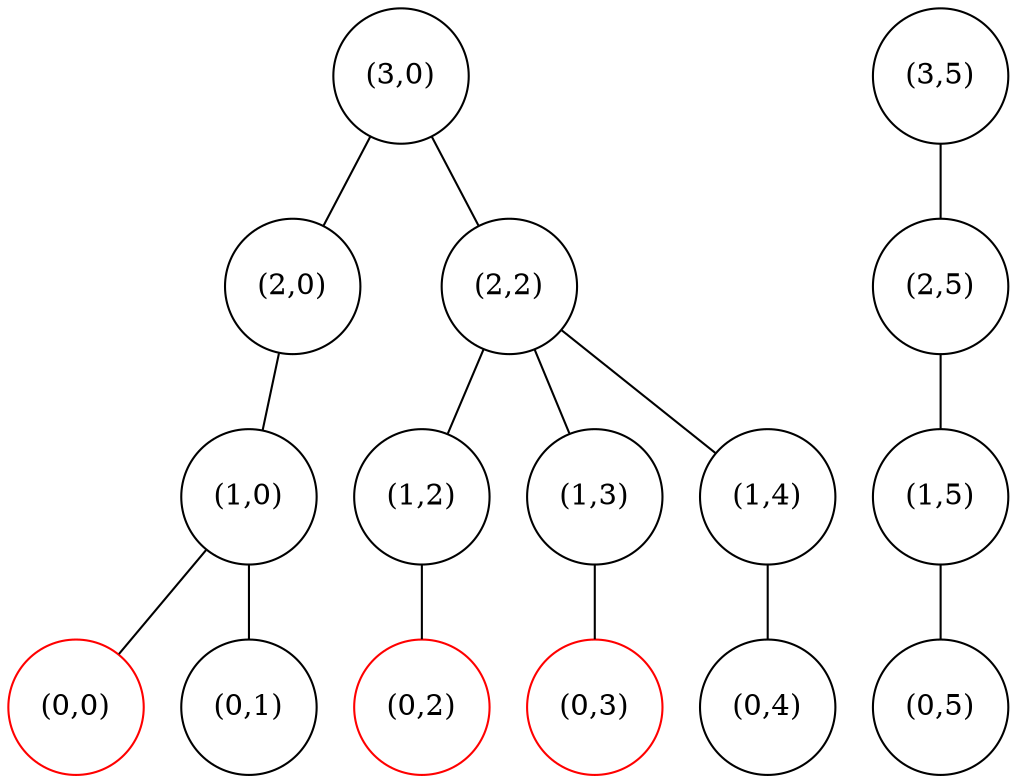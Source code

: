 /* Selection changed (to reflect a forest change) - Hierarchy */
graph
{
	node [shape=circle, style=filled, label=""];

	n3_0 [label="(3,0)", fillcolor="white"];
	n3_5 [label="(3,5)", fillcolor="white"];
	n2_0 [label="(2,0)", fillcolor="white"];
	n2_2 [label="(2,2)", fillcolor="white"];
	n2_5 [label="(2,5)", fillcolor="white"];
	n1_0 [label="(1,0)", fillcolor="white"];
	n1_2 [label="(1,2)", fillcolor="white"];
	n1_3 [label="(1,3)", fillcolor="white"];
	n1_4 [label="(1,4)", fillcolor="white"];
	n1_5 [label="(1,5)", fillcolor="white"];
	n0_0 [label="(0,0)", color="red", fillcolor="white"];
	n0_1 [label="(0,1)", fillcolor="white"];
	n0_2 [label="(0,2)", color="red", fillcolor="white"];
	n0_3 [label="(0,3)", color="red", fillcolor="white"];
	n0_4 [label="(0,4)", fillcolor="white"];
	n0_5 [label="(0,5)", fillcolor="white"];

	n3_0 -- n2_0;
	n3_0 -- n2_2;
	n3_5 -- n2_5;
	n2_0 -- n1_0;
	n2_2 -- n1_2;
	n2_2 -- n1_3;
	n2_2 -- n1_4;
	n2_5 -- n1_5;
	n1_0 -- n0_0;
	n1_0 -- n0_1;
	n1_2 -- n0_2;
	n1_3 -- n0_3;
	n1_4 -- n0_4;
	n1_5 -- n0_5;
}
